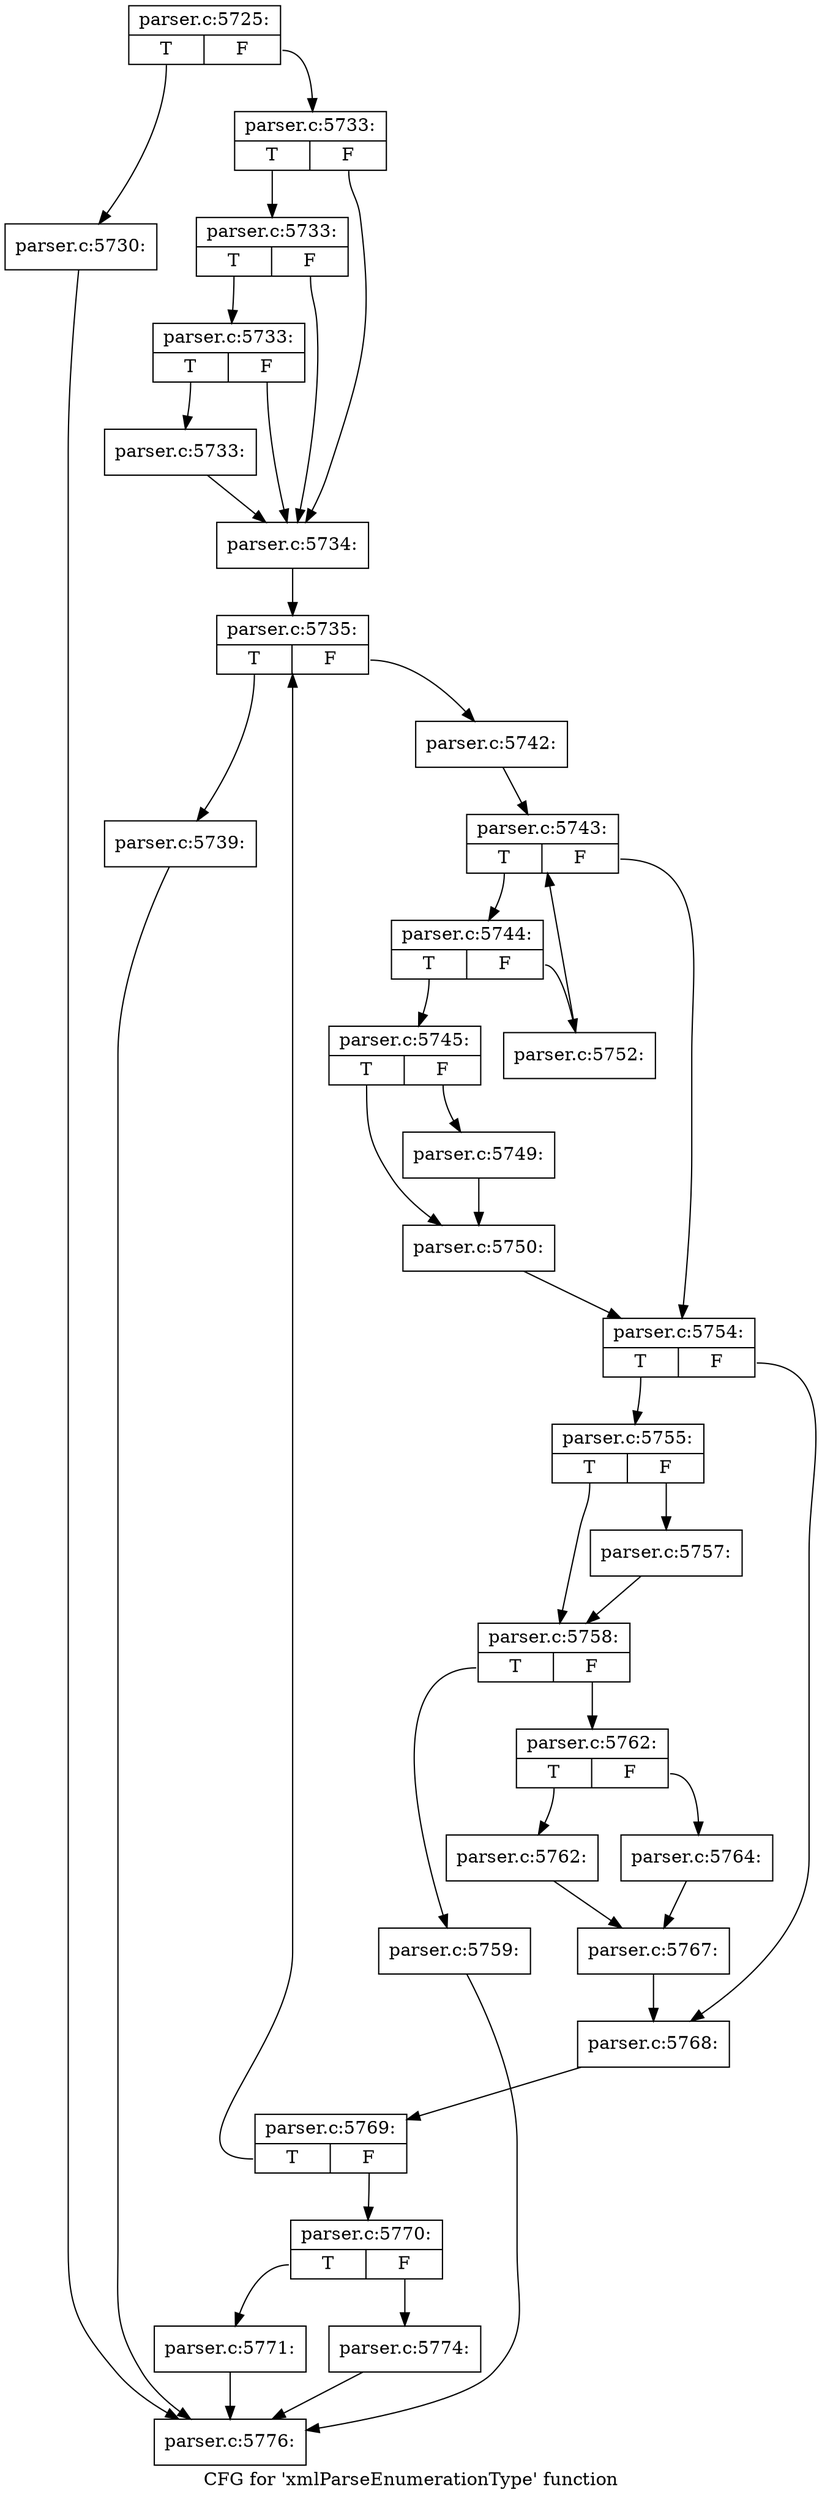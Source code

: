 digraph "CFG for 'xmlParseEnumerationType' function" {
	label="CFG for 'xmlParseEnumerationType' function";

	Node0x55d73ba39d10 [shape=record,label="{parser.c:5725:|{<s0>T|<s1>F}}"];
	Node0x55d73ba39d10:s0 -> Node0x55d73ba4cd70;
	Node0x55d73ba39d10:s1 -> Node0x55d73ba4cdc0;
	Node0x55d73ba4cd70 [shape=record,label="{parser.c:5730:}"];
	Node0x55d73ba4cd70 -> Node0x55d73ba39900;
	Node0x55d73ba4cdc0 [shape=record,label="{parser.c:5733:|{<s0>T|<s1>F}}"];
	Node0x55d73ba4cdc0:s0 -> Node0x55d73ba4d700;
	Node0x55d73ba4cdc0:s1 -> Node0x55d73ba4d630;
	Node0x55d73ba4d700 [shape=record,label="{parser.c:5733:|{<s0>T|<s1>F}}"];
	Node0x55d73ba4d700:s0 -> Node0x55d73ba4d680;
	Node0x55d73ba4d700:s1 -> Node0x55d73ba4d630;
	Node0x55d73ba4d680 [shape=record,label="{parser.c:5733:|{<s0>T|<s1>F}}"];
	Node0x55d73ba4d680:s0 -> Node0x55d73ba4d5e0;
	Node0x55d73ba4d680:s1 -> Node0x55d73ba4d630;
	Node0x55d73ba4d5e0 [shape=record,label="{parser.c:5733:}"];
	Node0x55d73ba4d5e0 -> Node0x55d73ba4d630;
	Node0x55d73ba4d630 [shape=record,label="{parser.c:5734:}"];
	Node0x55d73ba4d630 -> Node0x55d73ba4e8c0;
	Node0x55d73ba4e8c0 [shape=record,label="{parser.c:5735:|{<s0>T|<s1>F}}"];
	Node0x55d73ba4e8c0:s0 -> Node0x55d73ba4efe0;
	Node0x55d73ba4e8c0:s1 -> Node0x55d73ba4f030;
	Node0x55d73ba4efe0 [shape=record,label="{parser.c:5739:}"];
	Node0x55d73ba4efe0 -> Node0x55d73ba39900;
	Node0x55d73ba4f030 [shape=record,label="{parser.c:5742:}"];
	Node0x55d73ba4f030 -> Node0x55d73ba4f850;
	Node0x55d73ba4f850 [shape=record,label="{parser.c:5743:|{<s0>T|<s1>F}}"];
	Node0x55d73ba4f850:s0 -> Node0x55d73ba4fc50;
	Node0x55d73ba4f850:s1 -> Node0x55d73ba4fa70;
	Node0x55d73ba4fc50 [shape=record,label="{parser.c:5744:|{<s0>T|<s1>F}}"];
	Node0x55d73ba4fc50:s0 -> Node0x55d73ba4fe00;
	Node0x55d73ba4fc50:s1 -> Node0x55d73ba4fe50;
	Node0x55d73ba4fe00 [shape=record,label="{parser.c:5745:|{<s0>T|<s1>F}}"];
	Node0x55d73ba4fe00:s0 -> Node0x55d73ba507c0;
	Node0x55d73ba4fe00:s1 -> Node0x55d73ba50770;
	Node0x55d73ba50770 [shape=record,label="{parser.c:5749:}"];
	Node0x55d73ba50770 -> Node0x55d73ba507c0;
	Node0x55d73ba507c0 [shape=record,label="{parser.c:5750:}"];
	Node0x55d73ba507c0 -> Node0x55d73ba4fa70;
	Node0x55d73ba4fe50 [shape=record,label="{parser.c:5752:}"];
	Node0x55d73ba4fe50 -> Node0x55d73ba4f850;
	Node0x55d73ba4fa70 [shape=record,label="{parser.c:5754:|{<s0>T|<s1>F}}"];
	Node0x55d73ba4fa70:s0 -> Node0x55d73ba513d0;
	Node0x55d73ba4fa70:s1 -> Node0x55d73ba51420;
	Node0x55d73ba513d0 [shape=record,label="{parser.c:5755:|{<s0>T|<s1>F}}"];
	Node0x55d73ba513d0:s0 -> Node0x55d73b966e50;
	Node0x55d73ba513d0:s1 -> Node0x55d73b966e00;
	Node0x55d73b966e00 [shape=record,label="{parser.c:5757:}"];
	Node0x55d73b966e00 -> Node0x55d73b966e50;
	Node0x55d73b966e50 [shape=record,label="{parser.c:5758:|{<s0>T|<s1>F}}"];
	Node0x55d73b966e50:s0 -> Node0x55d73ba529a0;
	Node0x55d73b966e50:s1 -> Node0x55d73ba529f0;
	Node0x55d73ba529a0 [shape=record,label="{parser.c:5759:}"];
	Node0x55d73ba529a0 -> Node0x55d73ba39900;
	Node0x55d73ba529f0 [shape=record,label="{parser.c:5762:|{<s0>T|<s1>F}}"];
	Node0x55d73ba529f0:s0 -> Node0x55d73ba53070;
	Node0x55d73ba529f0:s1 -> Node0x55d73ba53110;
	Node0x55d73ba53070 [shape=record,label="{parser.c:5762:}"];
	Node0x55d73ba53070 -> Node0x55d73ba530c0;
	Node0x55d73ba53110 [shape=record,label="{parser.c:5764:}"];
	Node0x55d73ba53110 -> Node0x55d73ba530c0;
	Node0x55d73ba530c0 [shape=record,label="{parser.c:5767:}"];
	Node0x55d73ba530c0 -> Node0x55d73ba51420;
	Node0x55d73ba51420 [shape=record,label="{parser.c:5768:}"];
	Node0x55d73ba51420 -> Node0x55d73ba4e870;
	Node0x55d73ba4e870 [shape=record,label="{parser.c:5769:|{<s0>T|<s1>F}}"];
	Node0x55d73ba4e870:s0 -> Node0x55d73ba4e8c0;
	Node0x55d73ba4e870:s1 -> Node0x55d73ba4e820;
	Node0x55d73ba4e820 [shape=record,label="{parser.c:5770:|{<s0>T|<s1>F}}"];
	Node0x55d73ba4e820:s0 -> Node0x55d73ba54410;
	Node0x55d73ba4e820:s1 -> Node0x55d73ba54460;
	Node0x55d73ba54410 [shape=record,label="{parser.c:5771:}"];
	Node0x55d73ba54410 -> Node0x55d73ba39900;
	Node0x55d73ba54460 [shape=record,label="{parser.c:5774:}"];
	Node0x55d73ba54460 -> Node0x55d73ba39900;
	Node0x55d73ba39900 [shape=record,label="{parser.c:5776:}"];
}
